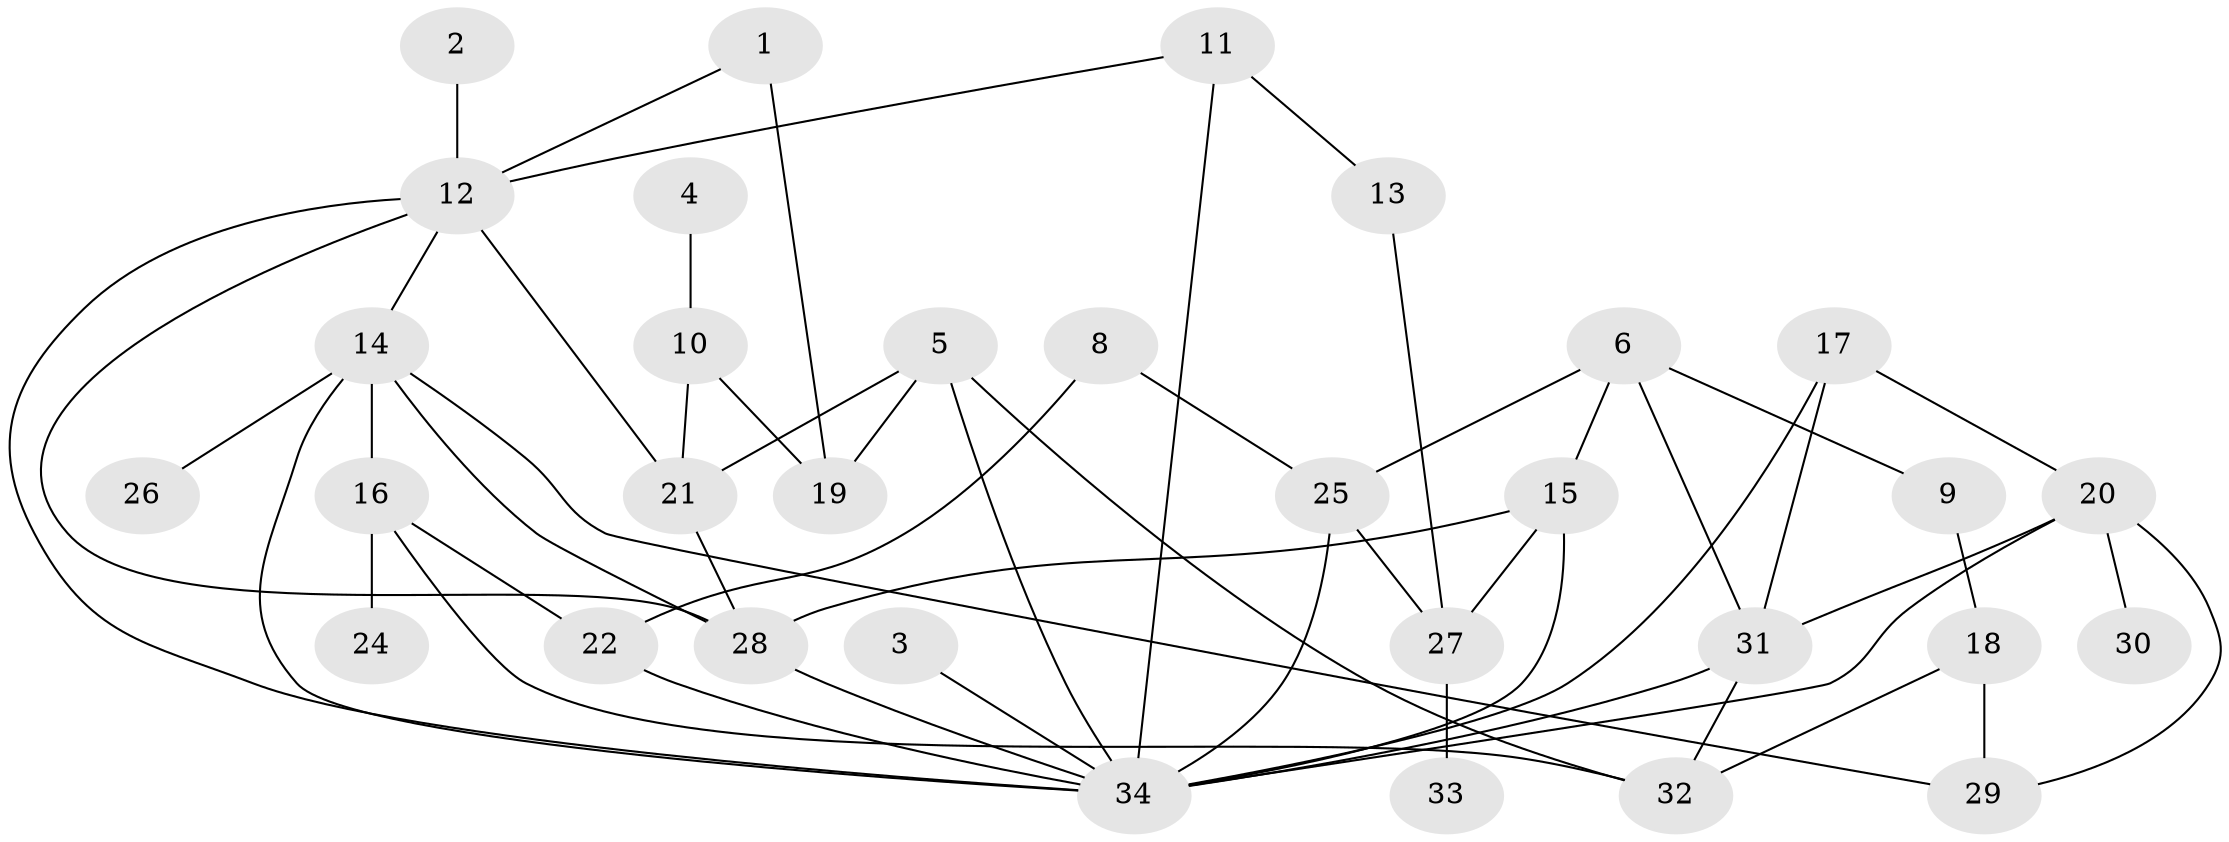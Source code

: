 // original degree distribution, {2: 0.20588235294117646, 1: 0.22058823529411764, 3: 0.29411764705882354, 4: 0.16176470588235295, 0: 0.029411764705882353, 5: 0.058823529411764705, 7: 0.014705882352941176, 6: 0.014705882352941176}
// Generated by graph-tools (version 1.1) at 2025/49/03/09/25 03:49:03]
// undirected, 32 vertices, 54 edges
graph export_dot {
graph [start="1"]
  node [color=gray90,style=filled];
  1;
  2;
  3;
  4;
  5;
  6;
  8;
  9;
  10;
  11;
  12;
  13;
  14;
  15;
  16;
  17;
  18;
  19;
  20;
  21;
  22;
  24;
  25;
  26;
  27;
  28;
  29;
  30;
  31;
  32;
  33;
  34;
  1 -- 12 [weight=1.0];
  1 -- 19 [weight=1.0];
  2 -- 12 [weight=1.0];
  3 -- 34 [weight=1.0];
  4 -- 10 [weight=1.0];
  5 -- 19 [weight=1.0];
  5 -- 21 [weight=1.0];
  5 -- 32 [weight=1.0];
  5 -- 34 [weight=1.0];
  6 -- 9 [weight=1.0];
  6 -- 15 [weight=1.0];
  6 -- 25 [weight=1.0];
  6 -- 31 [weight=1.0];
  8 -- 22 [weight=1.0];
  8 -- 25 [weight=1.0];
  9 -- 18 [weight=1.0];
  10 -- 19 [weight=1.0];
  10 -- 21 [weight=1.0];
  11 -- 12 [weight=1.0];
  11 -- 13 [weight=1.0];
  11 -- 34 [weight=1.0];
  12 -- 14 [weight=1.0];
  12 -- 21 [weight=1.0];
  12 -- 28 [weight=1.0];
  12 -- 34 [weight=1.0];
  13 -- 27 [weight=1.0];
  14 -- 16 [weight=1.0];
  14 -- 26 [weight=2.0];
  14 -- 28 [weight=1.0];
  14 -- 29 [weight=1.0];
  14 -- 34 [weight=1.0];
  15 -- 27 [weight=1.0];
  15 -- 28 [weight=1.0];
  15 -- 34 [weight=1.0];
  16 -- 22 [weight=1.0];
  16 -- 24 [weight=1.0];
  16 -- 32 [weight=1.0];
  17 -- 20 [weight=1.0];
  17 -- 31 [weight=1.0];
  17 -- 34 [weight=1.0];
  18 -- 29 [weight=1.0];
  18 -- 32 [weight=1.0];
  20 -- 29 [weight=1.0];
  20 -- 30 [weight=1.0];
  20 -- 31 [weight=1.0];
  20 -- 34 [weight=1.0];
  21 -- 28 [weight=1.0];
  22 -- 34 [weight=1.0];
  25 -- 27 [weight=1.0];
  25 -- 34 [weight=1.0];
  27 -- 33 [weight=1.0];
  28 -- 34 [weight=1.0];
  31 -- 32 [weight=1.0];
  31 -- 34 [weight=1.0];
}
